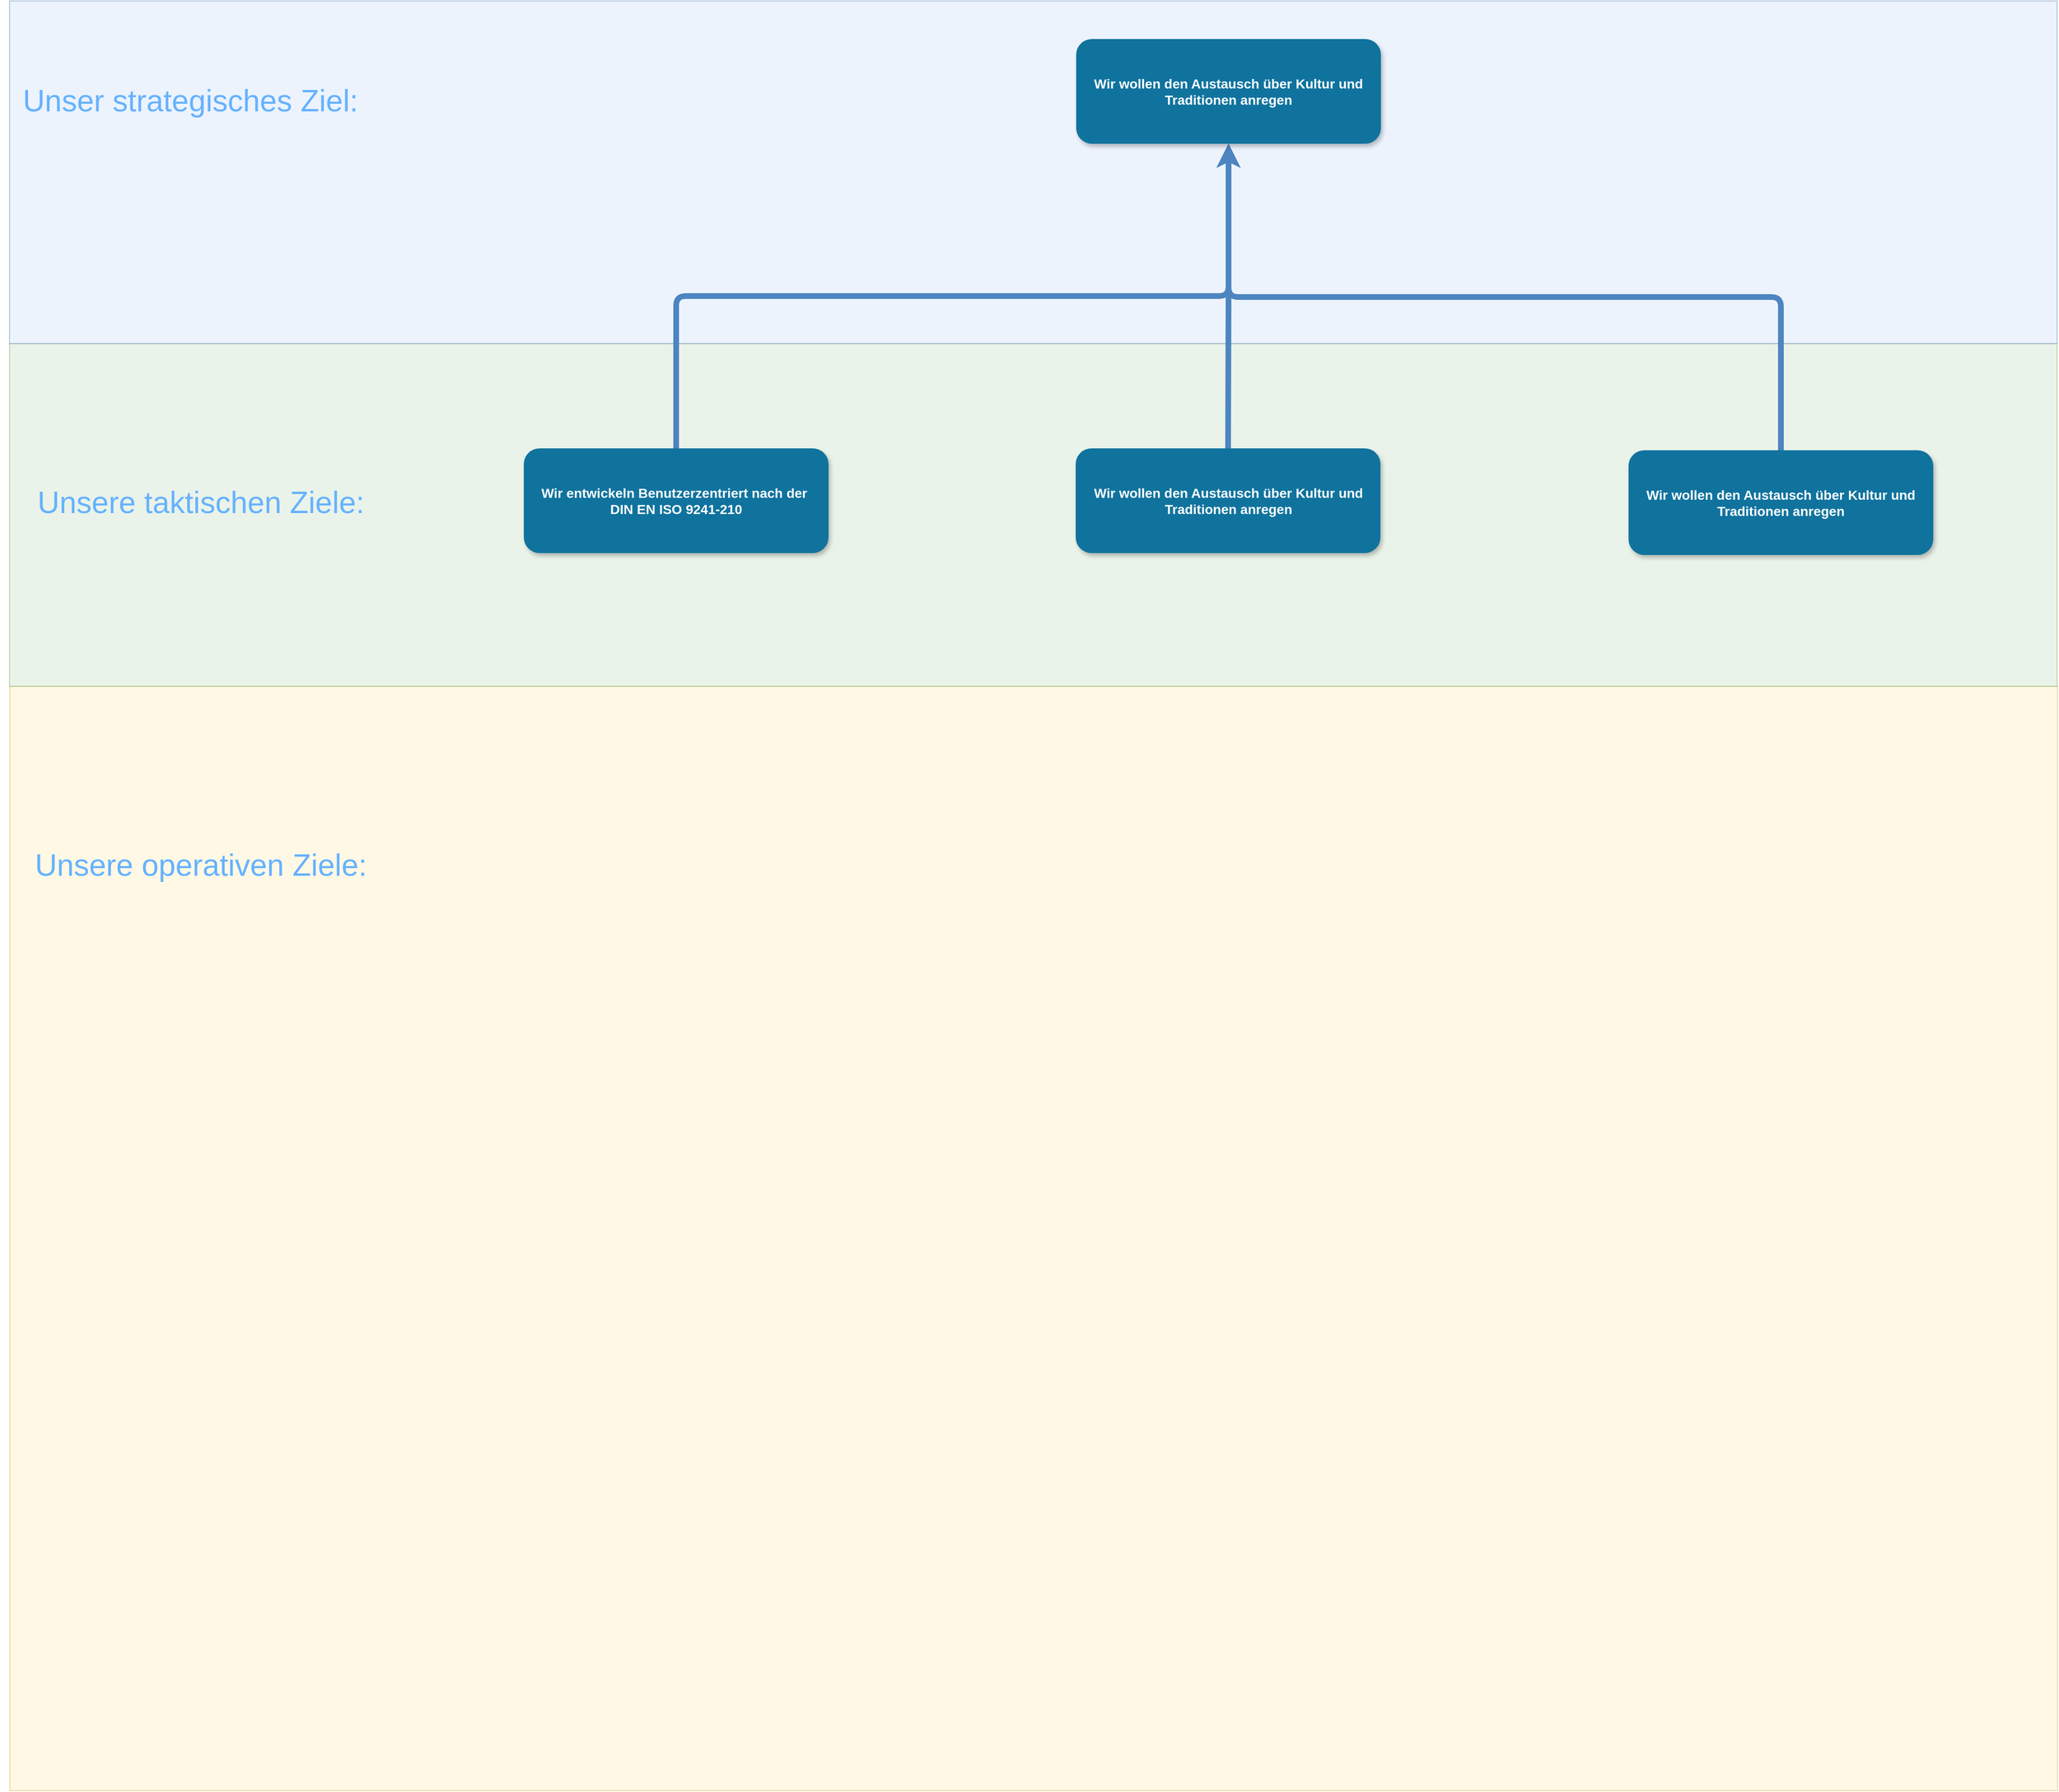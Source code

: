 <mxfile version="13.10.1" type="github">
  <diagram name="Page-1" id="97916047-d0de-89f5-080d-49f4d83e522f">
    <mxGraphModel dx="3475.5" dy="669" grid="1" gridSize="10" guides="1" tooltips="1" connect="1" arrows="1" fold="1" page="1" pageScale="1.5" pageWidth="1169" pageHeight="827" background="#ffffff" math="0" shadow="0">
      <root>
        <mxCell id="0" />
        <mxCell id="1" parent="0" />
        <mxCell id="IA3jvU3uNQat7jcpuoW0-75" value="" style="rounded=0;whiteSpace=wrap;html=1;labelBackgroundColor=none;fontSize=32;strokeColor=#d6b656;fillColor=#fff2cc;opacity=50;" parent="1" vertex="1">
          <mxGeometry x="-399.5" y="720" width="2150" height="1160" as="geometry" />
        </mxCell>
        <mxCell id="IA3jvU3uNQat7jcpuoW0-69" value="" style="rounded=0;whiteSpace=wrap;html=1;labelBackgroundColor=none;fontSize=32;strokeColor=#82b366;fillColor=#d5e8d4;opacity=50;" parent="1" vertex="1">
          <mxGeometry x="-400" y="360" width="2150" height="360" as="geometry" />
        </mxCell>
        <mxCell id="IA3jvU3uNQat7jcpuoW0-68" value="" style="rounded=0;whiteSpace=wrap;html=1;labelBackgroundColor=none;fontSize=32;strokeColor=#6c8ebf;fillColor=#dae8fc;opacity=50;" parent="1" vertex="1">
          <mxGeometry x="-400" width="2150" height="360" as="geometry" />
        </mxCell>
        <mxCell id="IA3jvU3uNQat7jcpuoW0-67" value="" style="edgeStyle=elbowEdgeStyle;rounded=1;sketch=0;orthogonalLoop=1;jettySize=auto;elbow=vertical;html=1;shadow=0;strokeColor=#4D85BF;strokeWidth=6;fontSize=32;fontColor=#66B2FF;startArrow=classic;startFill=1;endArrow=none;endFill=0;" parent="1" source="IA3jvU3uNQat7jcpuoW0-58" target="IA3jvU3uNQat7jcpuoW0-66" edge="1">
          <mxGeometry relative="1" as="geometry" />
        </mxCell>
        <mxCell id="IA3jvU3uNQat7jcpuoW0-73" style="edgeStyle=elbowEdgeStyle;rounded=1;sketch=0;orthogonalLoop=1;jettySize=auto;elbow=vertical;html=1;exitX=0.5;exitY=1;exitDx=0;exitDy=0;entryX=0.5;entryY=0;entryDx=0;entryDy=0;shadow=0;startArrow=classic;startFill=1;endArrow=none;endFill=0;strokeColor=#4D85BF;strokeWidth=6;fontSize=32;fontColor=#66B2FF;" parent="1" source="IA3jvU3uNQat7jcpuoW0-58" target="IA3jvU3uNQat7jcpuoW0-70" edge="1">
          <mxGeometry relative="1" as="geometry" />
        </mxCell>
        <mxCell id="IA3jvU3uNQat7jcpuoW0-74" style="edgeStyle=elbowEdgeStyle;rounded=1;sketch=0;orthogonalLoop=1;jettySize=auto;elbow=vertical;html=1;exitX=0.5;exitY=1;exitDx=0;exitDy=0;entryX=0.5;entryY=0;entryDx=0;entryDy=0;shadow=0;startArrow=classic;startFill=1;endArrow=none;endFill=0;strokeColor=#4D85BF;strokeWidth=6;fontSize=32;fontColor=#66B2FF;" parent="1" source="IA3jvU3uNQat7jcpuoW0-58" target="IA3jvU3uNQat7jcpuoW0-71" edge="1">
          <mxGeometry relative="1" as="geometry" />
        </mxCell>
        <mxCell id="IA3jvU3uNQat7jcpuoW0-58" value="Wir wollen den Austausch über Kultur und Traditionen anregen" style="rounded=1;fillColor=#10739E;strokeColor=none;shadow=1;gradientColor=none;fontStyle=1;fontColor=#FFFFFF;fontSize=14;html=1;whiteSpace=wrap;" parent="1" vertex="1">
          <mxGeometry x="720" y="40" width="320" height="110" as="geometry" />
        </mxCell>
        <mxCell id="IA3jvU3uNQat7jcpuoW0-59" value="Unser strategisches Ziel:" style="text;html=1;strokeColor=none;fillColor=none;align=center;verticalAlign=middle;whiteSpace=wrap;rounded=0;fontSize=32;fontColor=#66B2FF;labelBorderColor=none;labelBackgroundColor=none;" parent="1" vertex="1">
          <mxGeometry x="-410" y="77.5" width="400" height="55" as="geometry" />
        </mxCell>
        <mxCell id="IA3jvU3uNQat7jcpuoW0-60" value="Unsere taktischen Ziele:" style="text;html=1;strokeColor=none;fillColor=none;align=center;verticalAlign=middle;whiteSpace=wrap;rounded=0;fontSize=32;fontColor=#66B2FF;labelBorderColor=none;labelBackgroundColor=none;" parent="1" vertex="1">
          <mxGeometry x="-399.5" y="499.5" width="400" height="55" as="geometry" />
        </mxCell>
        <mxCell id="IA3jvU3uNQat7jcpuoW0-61" value="Unsere operativen Ziele:" style="text;html=1;strokeColor=none;fillColor=none;align=center;verticalAlign=middle;whiteSpace=wrap;rounded=0;fontSize=32;fontColor=#66B2FF;labelBorderColor=none;labelBackgroundColor=none;" parent="1" vertex="1">
          <mxGeometry x="-399.5" y="880" width="400" height="55" as="geometry" />
        </mxCell>
        <mxCell id="IA3jvU3uNQat7jcpuoW0-66" value="Wir entwickeln Benutzerzentriert nach der&amp;nbsp;&lt;br&gt;&lt;div&gt;DIN EN ISO 9241-210&lt;/div&gt;" style="rounded=1;fillColor=#10739E;strokeColor=none;shadow=1;gradientColor=none;fontStyle=1;fontColor=#FFFFFF;fontSize=14;html=1;whiteSpace=wrap;" parent="1" vertex="1">
          <mxGeometry x="140" y="470" width="320" height="110" as="geometry" />
        </mxCell>
        <mxCell id="IA3jvU3uNQat7jcpuoW0-70" value="Wir wollen den Austausch über Kultur und Traditionen anregen" style="rounded=1;fillColor=#10739E;strokeColor=none;shadow=1;gradientColor=none;fontStyle=1;fontColor=#FFFFFF;fontSize=14;html=1;whiteSpace=wrap;" parent="1" vertex="1">
          <mxGeometry x="719.5" y="470" width="320" height="110" as="geometry" />
        </mxCell>
        <mxCell id="IA3jvU3uNQat7jcpuoW0-71" value="Wir wollen den Austausch über Kultur und Traditionen anregen" style="rounded=1;fillColor=#10739E;strokeColor=none;shadow=1;gradientColor=none;fontStyle=1;fontColor=#FFFFFF;fontSize=14;html=1;whiteSpace=wrap;" parent="1" vertex="1">
          <mxGeometry x="1300" y="472" width="320" height="110" as="geometry" />
        </mxCell>
      </root>
    </mxGraphModel>
  </diagram>
</mxfile>

